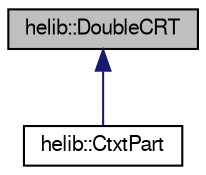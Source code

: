 digraph "helib::DoubleCRT"
{
  edge [fontname="FreeSans",fontsize="10",labelfontname="FreeSans",labelfontsize="10"];
  node [fontname="FreeSans",fontsize="10",shape=record];
  Node0 [label="helib::DoubleCRT",height=0.2,width=0.4,color="black", fillcolor="grey75", style="filled", fontcolor="black"];
  Node0 -> Node1 [dir="back",color="midnightblue",fontsize="10",style="solid"];
  Node1 [label="helib::CtxtPart",height=0.2,width=0.4,color="black", fillcolor="white", style="filled",URL="$classhelib_1_1_ctxt_part.html",tooltip="One entry in a ciphertext std::vector. "];
}
